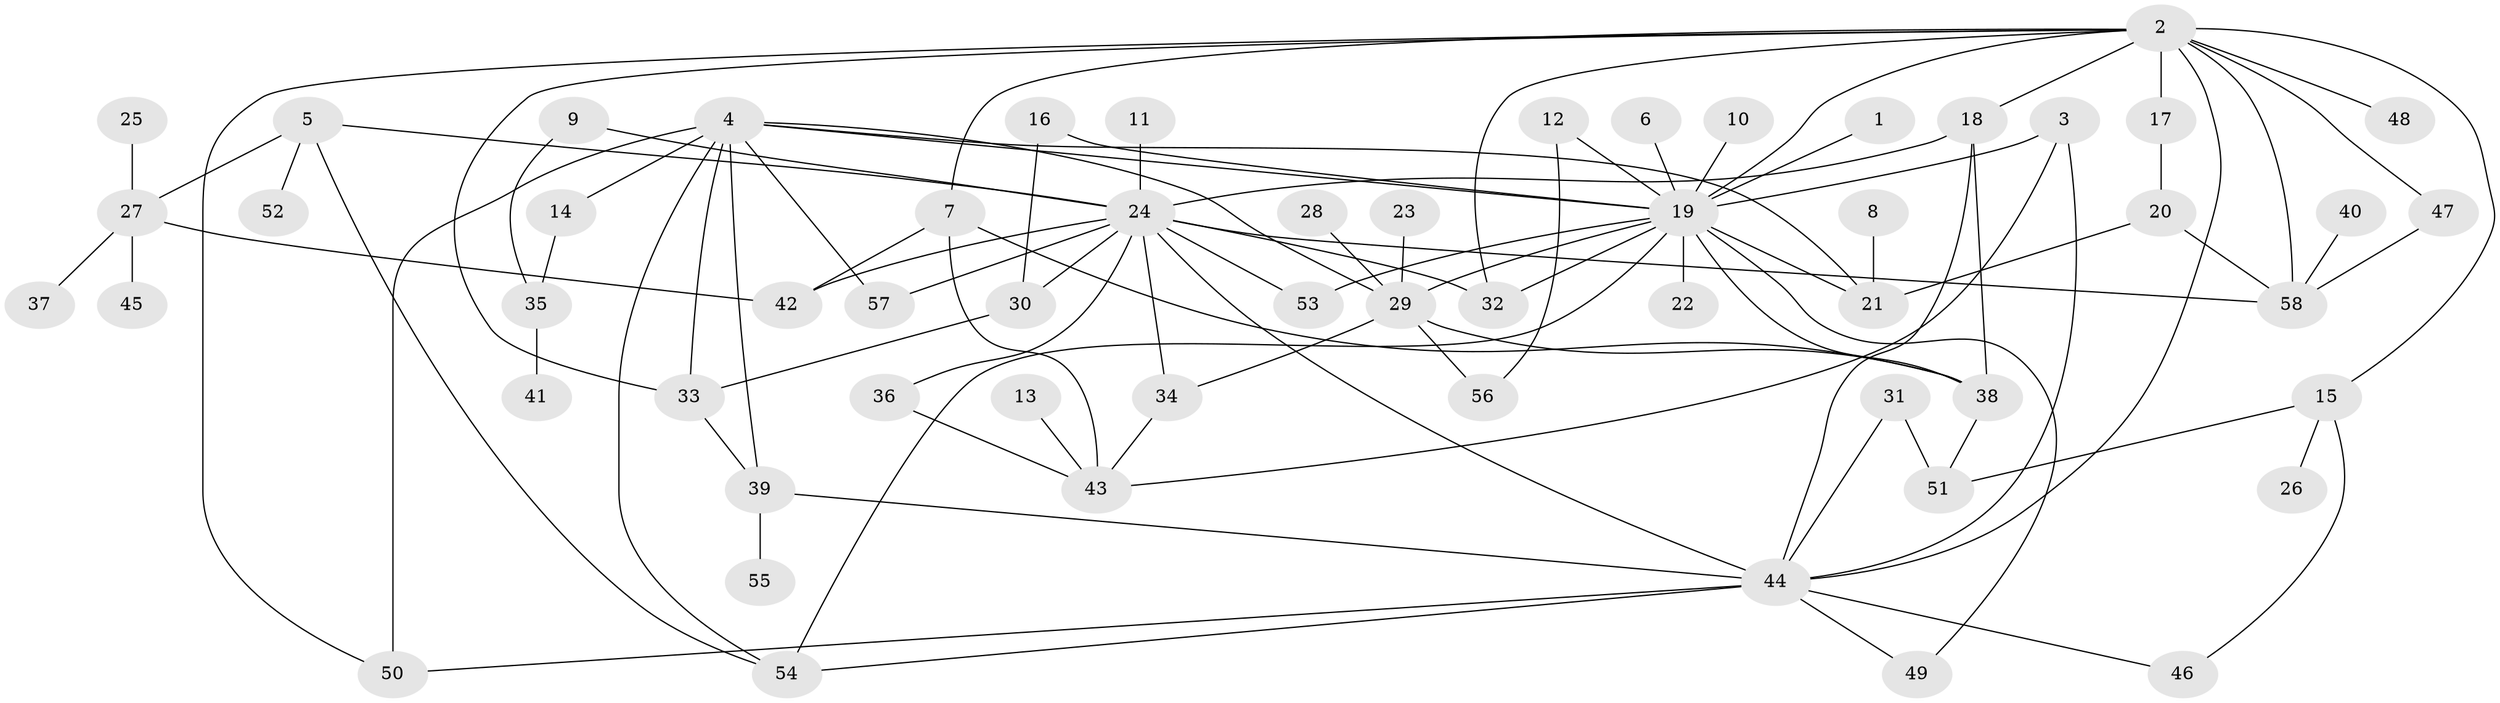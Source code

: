 // original degree distribution, {12: 0.017391304347826087, 3: 0.16521739130434782, 5: 0.034782608695652174, 19: 0.008695652173913044, 6: 0.043478260869565216, 4: 0.05217391304347826, 16: 0.008695652173913044, 7: 0.017391304347826087, 1: 0.391304347826087, 9: 0.008695652173913044, 2: 0.25217391304347825}
// Generated by graph-tools (version 1.1) at 2025/36/03/04/25 23:36:54]
// undirected, 58 vertices, 95 edges
graph export_dot {
  node [color=gray90,style=filled];
  1;
  2;
  3;
  4;
  5;
  6;
  7;
  8;
  9;
  10;
  11;
  12;
  13;
  14;
  15;
  16;
  17;
  18;
  19;
  20;
  21;
  22;
  23;
  24;
  25;
  26;
  27;
  28;
  29;
  30;
  31;
  32;
  33;
  34;
  35;
  36;
  37;
  38;
  39;
  40;
  41;
  42;
  43;
  44;
  45;
  46;
  47;
  48;
  49;
  50;
  51;
  52;
  53;
  54;
  55;
  56;
  57;
  58;
  1 -- 19 [weight=1.0];
  2 -- 7 [weight=1.0];
  2 -- 15 [weight=1.0];
  2 -- 17 [weight=1.0];
  2 -- 18 [weight=1.0];
  2 -- 19 [weight=1.0];
  2 -- 32 [weight=1.0];
  2 -- 33 [weight=1.0];
  2 -- 44 [weight=1.0];
  2 -- 47 [weight=1.0];
  2 -- 48 [weight=2.0];
  2 -- 50 [weight=1.0];
  2 -- 58 [weight=1.0];
  3 -- 19 [weight=1.0];
  3 -- 43 [weight=1.0];
  3 -- 44 [weight=1.0];
  4 -- 14 [weight=1.0];
  4 -- 19 [weight=1.0];
  4 -- 21 [weight=1.0];
  4 -- 29 [weight=1.0];
  4 -- 33 [weight=1.0];
  4 -- 39 [weight=1.0];
  4 -- 50 [weight=1.0];
  4 -- 54 [weight=1.0];
  4 -- 57 [weight=1.0];
  5 -- 24 [weight=1.0];
  5 -- 27 [weight=1.0];
  5 -- 52 [weight=1.0];
  5 -- 54 [weight=1.0];
  6 -- 19 [weight=1.0];
  7 -- 38 [weight=1.0];
  7 -- 42 [weight=1.0];
  7 -- 43 [weight=1.0];
  8 -- 21 [weight=1.0];
  9 -- 24 [weight=1.0];
  9 -- 35 [weight=1.0];
  10 -- 19 [weight=1.0];
  11 -- 24 [weight=1.0];
  12 -- 19 [weight=1.0];
  12 -- 56 [weight=1.0];
  13 -- 43 [weight=1.0];
  14 -- 35 [weight=1.0];
  15 -- 26 [weight=1.0];
  15 -- 46 [weight=1.0];
  15 -- 51 [weight=1.0];
  16 -- 19 [weight=1.0];
  16 -- 30 [weight=1.0];
  17 -- 20 [weight=1.0];
  18 -- 24 [weight=2.0];
  18 -- 38 [weight=1.0];
  18 -- 44 [weight=2.0];
  19 -- 21 [weight=2.0];
  19 -- 22 [weight=1.0];
  19 -- 29 [weight=1.0];
  19 -- 32 [weight=1.0];
  19 -- 38 [weight=1.0];
  19 -- 49 [weight=1.0];
  19 -- 53 [weight=1.0];
  19 -- 54 [weight=1.0];
  20 -- 21 [weight=1.0];
  20 -- 58 [weight=2.0];
  23 -- 29 [weight=1.0];
  24 -- 30 [weight=1.0];
  24 -- 32 [weight=1.0];
  24 -- 34 [weight=1.0];
  24 -- 36 [weight=1.0];
  24 -- 42 [weight=1.0];
  24 -- 44 [weight=1.0];
  24 -- 53 [weight=1.0];
  24 -- 57 [weight=1.0];
  24 -- 58 [weight=1.0];
  25 -- 27 [weight=1.0];
  27 -- 37 [weight=1.0];
  27 -- 42 [weight=1.0];
  27 -- 45 [weight=1.0];
  28 -- 29 [weight=1.0];
  29 -- 34 [weight=1.0];
  29 -- 38 [weight=1.0];
  29 -- 56 [weight=1.0];
  30 -- 33 [weight=1.0];
  31 -- 44 [weight=1.0];
  31 -- 51 [weight=1.0];
  33 -- 39 [weight=1.0];
  34 -- 43 [weight=1.0];
  35 -- 41 [weight=1.0];
  36 -- 43 [weight=1.0];
  38 -- 51 [weight=1.0];
  39 -- 44 [weight=1.0];
  39 -- 55 [weight=1.0];
  40 -- 58 [weight=1.0];
  44 -- 46 [weight=1.0];
  44 -- 49 [weight=1.0];
  44 -- 50 [weight=1.0];
  44 -- 54 [weight=1.0];
  47 -- 58 [weight=1.0];
}
